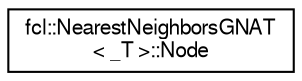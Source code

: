 digraph "Graphical Class Hierarchy"
{
  edge [fontname="FreeSans",fontsize="10",labelfontname="FreeSans",labelfontsize="10"];
  node [fontname="FreeSans",fontsize="10",shape=record];
  rankdir="LR";
  Node1 [label="fcl::NearestNeighborsGNAT\l\< _T \>::Node",height=0.2,width=0.4,color="black", fillcolor="white", style="filled",URL="$a00130.html",tooltip="The class used internally to define the GNAT. "];
}
